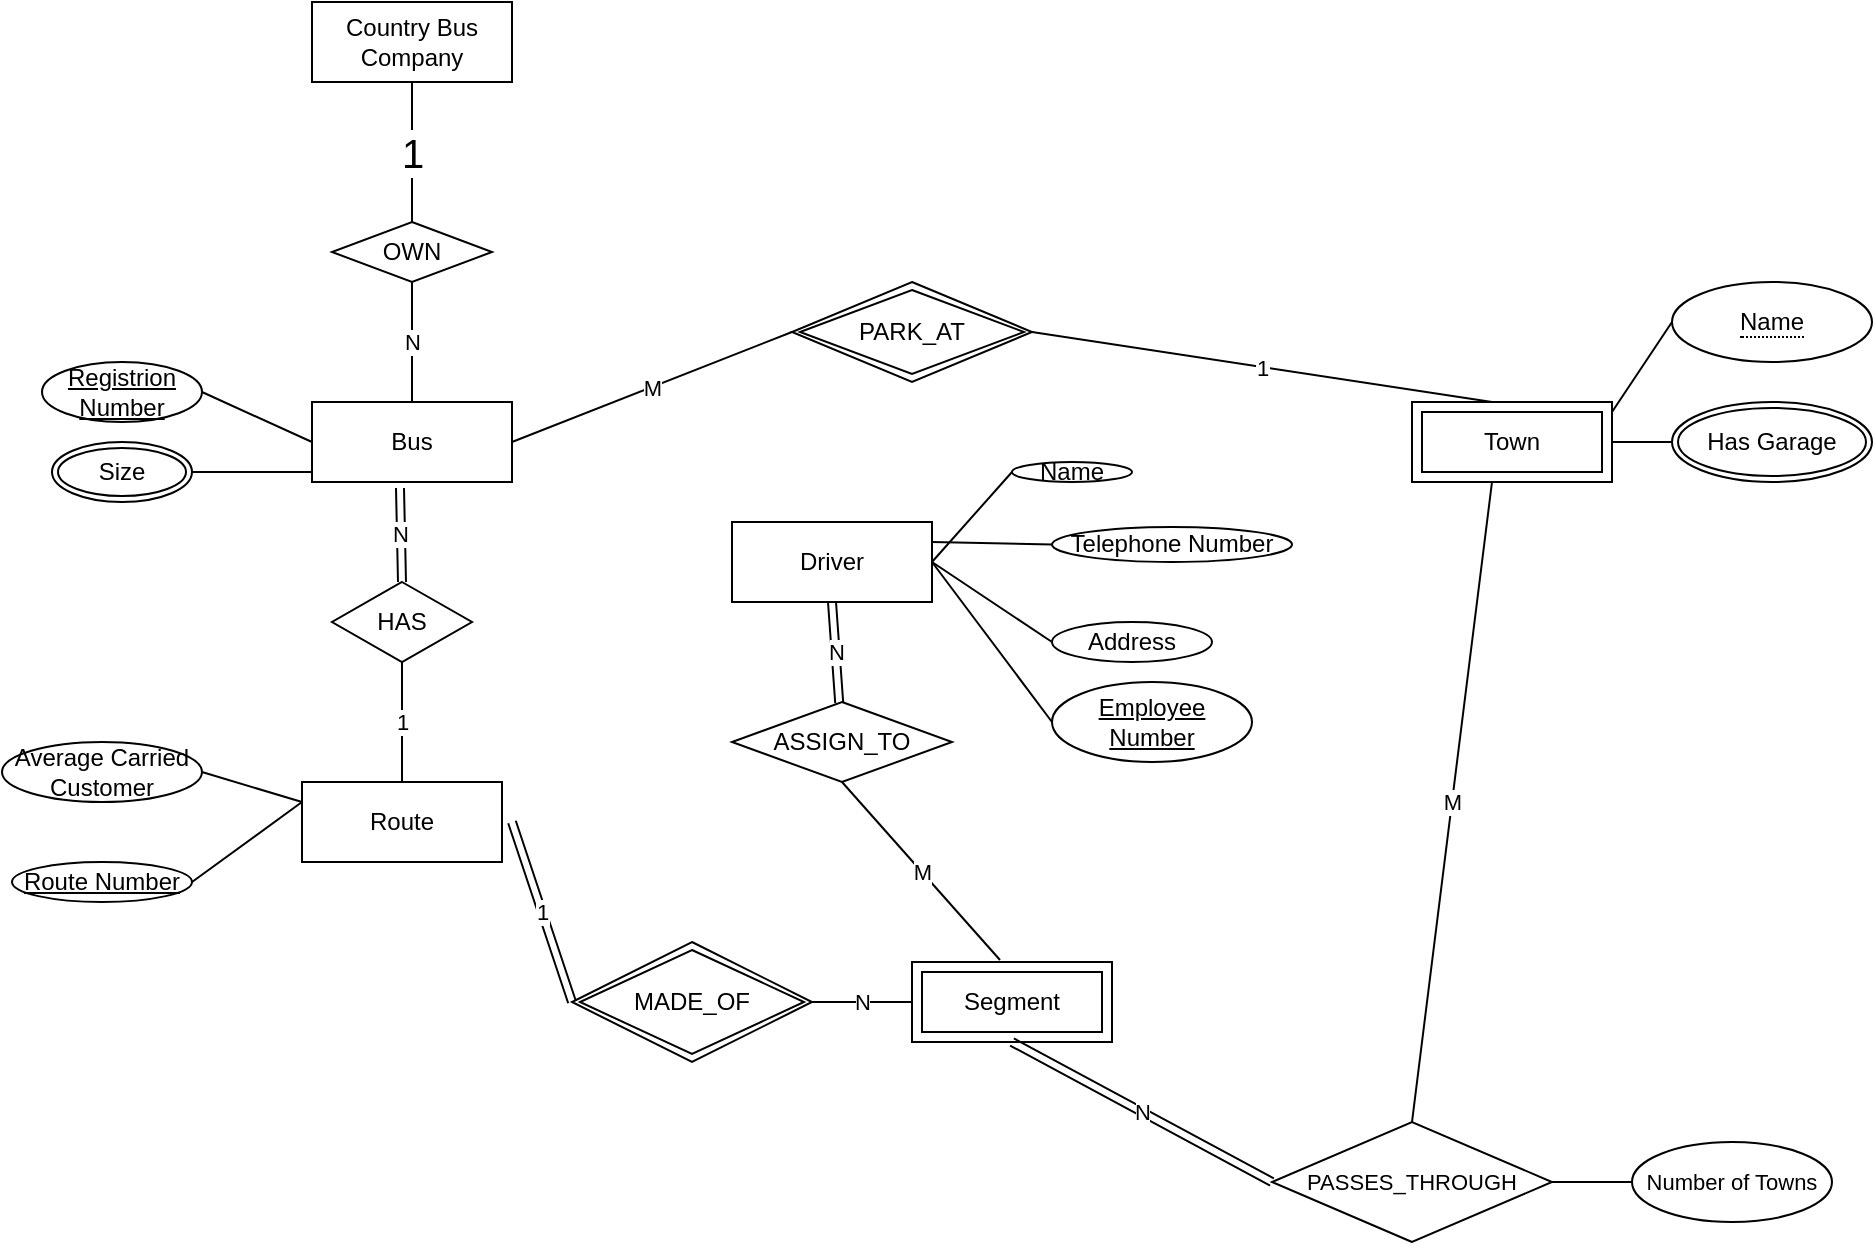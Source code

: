 <mxfile version="20.8.11" type="github">
  <diagram name="Page-1" id="byyhZGZG3JCeQmkgEBOb">
    <mxGraphModel dx="952" dy="1687" grid="1" gridSize="10" guides="1" tooltips="1" connect="1" arrows="1" fold="1" page="1" pageScale="1" pageWidth="850" pageHeight="1100" math="0" shadow="0">
      <root>
        <mxCell id="0" />
        <mxCell id="1" parent="0" />
        <mxCell id="nuvW03jMFRnIzfuUqOyy-1" value="Country Bus Company" style="whiteSpace=wrap;html=1;align=center;" parent="1" vertex="1">
          <mxGeometry x="380" y="-200" width="100" height="40" as="geometry" />
        </mxCell>
        <mxCell id="nuvW03jMFRnIzfuUqOyy-2" value="Bus" style="whiteSpace=wrap;html=1;align=center;" parent="1" vertex="1">
          <mxGeometry x="380" width="100" height="40" as="geometry" />
        </mxCell>
        <mxCell id="nuvW03jMFRnIzfuUqOyy-3" value="Driver" style="whiteSpace=wrap;html=1;align=center;" parent="1" vertex="1">
          <mxGeometry x="590" y="60" width="100" height="40" as="geometry" />
        </mxCell>
        <mxCell id="nuvW03jMFRnIzfuUqOyy-4" value="Route" style="whiteSpace=wrap;html=1;align=center;" parent="1" vertex="1">
          <mxGeometry x="375" y="190" width="100" height="40" as="geometry" />
        </mxCell>
        <mxCell id="nuvW03jMFRnIzfuUqOyy-7" value="Registrion Number" style="ellipse;whiteSpace=wrap;html=1;align=center;fontStyle=4;" parent="1" vertex="1">
          <mxGeometry x="245" y="-20" width="80" height="30" as="geometry" />
        </mxCell>
        <mxCell id="nuvW03jMFRnIzfuUqOyy-9" value="Route Number" style="ellipse;whiteSpace=wrap;html=1;align=center;fontStyle=4;" parent="1" vertex="1">
          <mxGeometry x="230" y="230" width="90" height="20" as="geometry" />
        </mxCell>
        <mxCell id="nuvW03jMFRnIzfuUqOyy-10" value="Average Carried Customer" style="ellipse;whiteSpace=wrap;html=1;align=center;" parent="1" vertex="1">
          <mxGeometry x="225" y="170" width="100" height="30" as="geometry" />
        </mxCell>
        <mxCell id="nuvW03jMFRnIzfuUqOyy-11" value="Employee Number" style="ellipse;whiteSpace=wrap;html=1;align=center;fontStyle=4;" parent="1" vertex="1">
          <mxGeometry x="750" y="140" width="100" height="40" as="geometry" />
        </mxCell>
        <mxCell id="nuvW03jMFRnIzfuUqOyy-12" value="Name" style="ellipse;whiteSpace=wrap;html=1;align=center;" parent="1" vertex="1">
          <mxGeometry x="730" y="30" width="60" height="10" as="geometry" />
        </mxCell>
        <mxCell id="nuvW03jMFRnIzfuUqOyy-13" value="Address" style="ellipse;whiteSpace=wrap;html=1;align=center;" parent="1" vertex="1">
          <mxGeometry x="750" y="110" width="80" height="20" as="geometry" />
        </mxCell>
        <mxCell id="nuvW03jMFRnIzfuUqOyy-14" value="Telephone Number" style="ellipse;whiteSpace=wrap;html=1;align=center;" parent="1" vertex="1">
          <mxGeometry x="750" y="62.5" width="120" height="17.5" as="geometry" />
        </mxCell>
        <mxCell id="nuvW03jMFRnIzfuUqOyy-20" value="OWN" style="shape=rhombus;perimeter=rhombusPerimeter;whiteSpace=wrap;html=1;align=center;" parent="1" vertex="1">
          <mxGeometry x="390" y="-90" width="80" height="30" as="geometry" />
        </mxCell>
        <mxCell id="nuvW03jMFRnIzfuUqOyy-21" value="Size" style="ellipse;shape=doubleEllipse;margin=3;whiteSpace=wrap;html=1;align=center;" parent="1" vertex="1">
          <mxGeometry x="250" y="20" width="70" height="30" as="geometry" />
        </mxCell>
        <mxCell id="nuvW03jMFRnIzfuUqOyy-22" value="HAS" style="shape=rhombus;perimeter=rhombusPerimeter;whiteSpace=wrap;html=1;align=center;" parent="1" vertex="1">
          <mxGeometry x="390" y="90" width="70" height="40" as="geometry" />
        </mxCell>
        <mxCell id="nuvW03jMFRnIzfuUqOyy-25" value="PARK_AT" style="shape=rhombus;double=1;perimeter=rhombusPerimeter;whiteSpace=wrap;html=1;align=center;" parent="1" vertex="1">
          <mxGeometry x="620" y="-60" width="120" height="50" as="geometry" />
        </mxCell>
        <mxCell id="nuvW03jMFRnIzfuUqOyy-33" value="1" style="endArrow=none;html=1;rounded=0;exitX=0.5;exitY=1;exitDx=0;exitDy=0;entryX=0.5;entryY=0;entryDx=0;entryDy=0;strokeWidth=1;fontSize=20;" parent="1" source="nuvW03jMFRnIzfuUqOyy-1" target="nuvW03jMFRnIzfuUqOyy-20" edge="1">
          <mxGeometry relative="1" as="geometry">
            <mxPoint x="530" y="100" as="sourcePoint" />
            <mxPoint x="690" y="100" as="targetPoint" />
          </mxGeometry>
        </mxCell>
        <mxCell id="nuvW03jMFRnIzfuUqOyy-35" value="1" style="endArrow=none;html=1;rounded=0;exitX=0.5;exitY=1;exitDx=0;exitDy=0;entryX=0.5;entryY=0;entryDx=0;entryDy=0;" parent="1" source="nuvW03jMFRnIzfuUqOyy-22" target="nuvW03jMFRnIzfuUqOyy-4" edge="1">
          <mxGeometry relative="1" as="geometry">
            <mxPoint x="530" y="100" as="sourcePoint" />
            <mxPoint x="690" y="100" as="targetPoint" />
          </mxGeometry>
        </mxCell>
        <mxCell id="nuvW03jMFRnIzfuUqOyy-39" value="M" style="endArrow=none;html=1;rounded=0;exitX=0.5;exitY=1;exitDx=0;exitDy=0;entryX=0.5;entryY=1;entryDx=0;entryDy=0;" parent="1" edge="1" target="nuvW03jMFRnIzfuUqOyy-66">
          <mxGeometry relative="1" as="geometry">
            <mxPoint x="970" y="40" as="sourcePoint" />
            <mxPoint x="855" y="300" as="targetPoint" />
          </mxGeometry>
        </mxCell>
        <mxCell id="nuvW03jMFRnIzfuUqOyy-40" value="M" style="endArrow=none;html=1;rounded=0;exitX=1;exitY=0.5;exitDx=0;exitDy=0;entryX=0;entryY=0.5;entryDx=0;entryDy=0;" parent="1" source="nuvW03jMFRnIzfuUqOyy-2" target="nuvW03jMFRnIzfuUqOyy-25" edge="1">
          <mxGeometry relative="1" as="geometry">
            <mxPoint x="530" y="100" as="sourcePoint" />
            <mxPoint x="690" y="100" as="targetPoint" />
          </mxGeometry>
        </mxCell>
        <mxCell id="nuvW03jMFRnIzfuUqOyy-41" value="N" style="endArrow=none;html=1;rounded=0;exitX=0.5;exitY=1;exitDx=0;exitDy=0;" parent="1" source="nuvW03jMFRnIzfuUqOyy-20" target="nuvW03jMFRnIzfuUqOyy-2" edge="1">
          <mxGeometry relative="1" as="geometry">
            <mxPoint x="530" y="100" as="sourcePoint" />
            <mxPoint x="690" y="100" as="targetPoint" />
          </mxGeometry>
        </mxCell>
        <mxCell id="nuvW03jMFRnIzfuUqOyy-46" value="" style="endArrow=none;html=1;rounded=0;exitX=1;exitY=0.5;exitDx=0;exitDy=0;entryX=0;entryY=0.5;entryDx=0;entryDy=0;" parent="1" source="nuvW03jMFRnIzfuUqOyy-7" target="nuvW03jMFRnIzfuUqOyy-2" edge="1">
          <mxGeometry relative="1" as="geometry">
            <mxPoint x="530" y="40" as="sourcePoint" />
            <mxPoint x="690" y="40" as="targetPoint" />
          </mxGeometry>
        </mxCell>
        <mxCell id="nuvW03jMFRnIzfuUqOyy-47" value="" style="line;strokeWidth=1;rotatable=0;dashed=0;labelPosition=right;align=left;verticalAlign=middle;spacingTop=0;spacingLeft=6;points=[];portConstraint=eastwest;" parent="1" vertex="1">
          <mxGeometry x="320" y="30" width="60" height="10" as="geometry" />
        </mxCell>
        <mxCell id="nuvW03jMFRnIzfuUqOyy-49" value="" style="endArrow=none;html=1;rounded=0;exitX=1;exitY=0.5;exitDx=0;exitDy=0;entryX=0;entryY=0.25;entryDx=0;entryDy=0;" parent="1" source="nuvW03jMFRnIzfuUqOyy-10" target="nuvW03jMFRnIzfuUqOyy-4" edge="1">
          <mxGeometry relative="1" as="geometry">
            <mxPoint x="530" y="40" as="sourcePoint" />
            <mxPoint x="690" y="40" as="targetPoint" />
          </mxGeometry>
        </mxCell>
        <mxCell id="nuvW03jMFRnIzfuUqOyy-50" value="" style="endArrow=none;html=1;rounded=0;exitX=1;exitY=0.5;exitDx=0;exitDy=0;entryX=0;entryY=0.25;entryDx=0;entryDy=0;" parent="1" source="nuvW03jMFRnIzfuUqOyy-9" target="nuvW03jMFRnIzfuUqOyy-4" edge="1">
          <mxGeometry relative="1" as="geometry">
            <mxPoint x="530" y="40" as="sourcePoint" />
            <mxPoint x="370" y="200" as="targetPoint" />
          </mxGeometry>
        </mxCell>
        <mxCell id="nuvW03jMFRnIzfuUqOyy-53" value="" style="endArrow=none;html=1;rounded=0;exitX=1;exitY=0.5;exitDx=0;exitDy=0;entryX=0;entryY=0.5;entryDx=0;entryDy=0;" parent="1" source="nuvW03jMFRnIzfuUqOyy-3" target="nuvW03jMFRnIzfuUqOyy-12" edge="1">
          <mxGeometry relative="1" as="geometry">
            <mxPoint x="530" y="40" as="sourcePoint" />
            <mxPoint x="690" y="40" as="targetPoint" />
          </mxGeometry>
        </mxCell>
        <mxCell id="nuvW03jMFRnIzfuUqOyy-55" value="" style="endArrow=none;html=1;rounded=0;exitX=1;exitY=0.25;exitDx=0;exitDy=0;entryX=0;entryY=0.5;entryDx=0;entryDy=0;" parent="1" source="nuvW03jMFRnIzfuUqOyy-3" target="nuvW03jMFRnIzfuUqOyy-14" edge="1">
          <mxGeometry relative="1" as="geometry">
            <mxPoint x="530" y="40" as="sourcePoint" />
            <mxPoint x="690" y="40" as="targetPoint" />
          </mxGeometry>
        </mxCell>
        <mxCell id="nuvW03jMFRnIzfuUqOyy-56" value="" style="endArrow=none;html=1;rounded=0;entryX=0;entryY=0.5;entryDx=0;entryDy=0;" parent="1" target="nuvW03jMFRnIzfuUqOyy-13" edge="1">
          <mxGeometry relative="1" as="geometry">
            <mxPoint x="690" y="80" as="sourcePoint" />
            <mxPoint x="690" y="40" as="targetPoint" />
          </mxGeometry>
        </mxCell>
        <mxCell id="nuvW03jMFRnIzfuUqOyy-57" value="" style="endArrow=none;html=1;rounded=0;exitX=1;exitY=0.5;exitDx=0;exitDy=0;entryX=0;entryY=0.5;entryDx=0;entryDy=0;" parent="1" source="nuvW03jMFRnIzfuUqOyy-3" target="nuvW03jMFRnIzfuUqOyy-11" edge="1">
          <mxGeometry relative="1" as="geometry">
            <mxPoint x="530" y="40" as="sourcePoint" />
            <mxPoint x="690" y="40" as="targetPoint" />
          </mxGeometry>
        </mxCell>
        <mxCell id="nuvW03jMFRnIzfuUqOyy-59" value="Number of Towns" style="ellipse;whiteSpace=wrap;html=1;align=center;fontSize=11;fontStyle=0;strokeColor=default;" parent="1" vertex="1">
          <mxGeometry x="1040" y="370" width="100" height="40" as="geometry" />
        </mxCell>
        <mxCell id="nuvW03jMFRnIzfuUqOyy-60" value="" style="endArrow=none;html=1;rounded=0;strokeWidth=1;fontSize=11;entryX=0;entryY=0.5;entryDx=0;entryDy=0;exitX=0;exitY=0.5;exitDx=0;exitDy=0;" parent="1" target="nuvW03jMFRnIzfuUqOyy-59" edge="1" source="nuvW03jMFRnIzfuUqOyy-66">
          <mxGeometry relative="1" as="geometry">
            <mxPoint x="930" y="330" as="sourcePoint" />
            <mxPoint x="810" y="230" as="targetPoint" />
            <Array as="points" />
          </mxGeometry>
        </mxCell>
        <mxCell id="nuvW03jMFRnIzfuUqOyy-62" value="1" style="endArrow=none;html=1;rounded=0;strokeWidth=1;fontSize=11;exitX=1;exitY=0.5;exitDx=0;exitDy=0;entryX=0.5;entryY=0;entryDx=0;entryDy=0;startArrow=none;" parent="1" source="nuvW03jMFRnIzfuUqOyy-25" edge="1">
          <mxGeometry relative="1" as="geometry">
            <mxPoint x="900" y="-30" as="sourcePoint" />
            <mxPoint x="970" as="targetPoint" />
          </mxGeometry>
        </mxCell>
        <mxCell id="nuvW03jMFRnIzfuUqOyy-66" value="PASSES_THROUGH" style="shape=rhombus;perimeter=rhombusPerimeter;whiteSpace=wrap;html=1;align=center;strokeColor=default;fontSize=11;direction=west;" parent="1" vertex="1">
          <mxGeometry x="860" y="360" width="140" height="60" as="geometry" />
        </mxCell>
        <mxCell id="nuvW03jMFRnIzfuUqOyy-68" value="" style="endArrow=none;html=1;rounded=0;strokeWidth=1;fontSize=11;exitX=1;exitY=0.5;exitDx=0;exitDy=0;entryX=0;entryY=0.5;entryDx=0;entryDy=0;" parent="1" edge="1">
          <mxGeometry relative="1" as="geometry">
            <mxPoint x="1020" y="20" as="sourcePoint" />
            <mxPoint x="1060" y="20" as="targetPoint" />
          </mxGeometry>
        </mxCell>
        <mxCell id="cLpePh612BCitwlY5NXo-4" value="MADE_OF" style="shape=rhombus;double=1;perimeter=rhombusPerimeter;whiteSpace=wrap;html=1;align=center;" vertex="1" parent="1">
          <mxGeometry x="510" y="270" width="120" height="60" as="geometry" />
        </mxCell>
        <mxCell id="cLpePh612BCitwlY5NXo-5" value="Segment" style="shape=ext;margin=3;double=1;whiteSpace=wrap;html=1;align=center;" vertex="1" parent="1">
          <mxGeometry x="680" y="280" width="100" height="40" as="geometry" />
        </mxCell>
        <mxCell id="cLpePh612BCitwlY5NXo-6" value="N" style="endArrow=none;html=1;rounded=0;exitX=1;exitY=0.5;exitDx=0;exitDy=0;entryX=0;entryY=0.5;entryDx=0;entryDy=0;" edge="1" parent="1" source="cLpePh612BCitwlY5NXo-4" target="cLpePh612BCitwlY5NXo-5">
          <mxGeometry relative="1" as="geometry">
            <mxPoint x="570" y="210" as="sourcePoint" />
            <mxPoint x="730" y="210" as="targetPoint" />
          </mxGeometry>
        </mxCell>
        <mxCell id="cLpePh612BCitwlY5NXo-9" value="N" style="shape=link;html=1;rounded=0;entryX=1;entryY=0.5;entryDx=0;entryDy=0;exitX=0.5;exitY=1;exitDx=0;exitDy=0;" edge="1" parent="1" source="cLpePh612BCitwlY5NXo-5" target="nuvW03jMFRnIzfuUqOyy-66">
          <mxGeometry relative="1" as="geometry">
            <mxPoint x="440" y="400" as="sourcePoint" />
            <mxPoint x="600" y="400" as="targetPoint" />
          </mxGeometry>
        </mxCell>
        <mxCell id="cLpePh612BCitwlY5NXo-11" value="ASSIGN_TO" style="shape=rhombus;perimeter=rhombusPerimeter;whiteSpace=wrap;html=1;align=center;" vertex="1" parent="1">
          <mxGeometry x="590" y="150" width="110" height="40" as="geometry" />
        </mxCell>
        <mxCell id="cLpePh612BCitwlY5NXo-13" value="M" style="endArrow=none;html=1;rounded=0;exitX=0.44;exitY=-0.025;exitDx=0;exitDy=0;exitPerimeter=0;entryX=0.5;entryY=1;entryDx=0;entryDy=0;" edge="1" parent="1" source="cLpePh612BCitwlY5NXo-5" target="cLpePh612BCitwlY5NXo-11">
          <mxGeometry relative="1" as="geometry">
            <mxPoint x="570" y="170" as="sourcePoint" />
            <mxPoint x="670" y="180" as="targetPoint" />
          </mxGeometry>
        </mxCell>
        <mxCell id="cLpePh612BCitwlY5NXo-14" value="N" style="shape=link;html=1;rounded=0;exitX=0.5;exitY=1;exitDx=0;exitDy=0;" edge="1" parent="1" source="nuvW03jMFRnIzfuUqOyy-3" target="cLpePh612BCitwlY5NXo-11">
          <mxGeometry relative="1" as="geometry">
            <mxPoint x="570" y="170" as="sourcePoint" />
            <mxPoint x="730" y="170" as="targetPoint" />
          </mxGeometry>
        </mxCell>
        <mxCell id="cLpePh612BCitwlY5NXo-16" value="1" style="shape=link;html=1;rounded=0;entryX=0;entryY=0.5;entryDx=0;entryDy=0;" edge="1" parent="1" target="cLpePh612BCitwlY5NXo-4">
          <mxGeometry relative="1" as="geometry">
            <mxPoint x="480" y="210" as="sourcePoint" />
            <mxPoint x="790" y="170" as="targetPoint" />
          </mxGeometry>
        </mxCell>
        <mxCell id="cLpePh612BCitwlY5NXo-19" value="Has Garage" style="ellipse;shape=doubleEllipse;margin=3;whiteSpace=wrap;html=1;align=center;" vertex="1" parent="1">
          <mxGeometry x="1060" width="100" height="40" as="geometry" />
        </mxCell>
        <mxCell id="cLpePh612BCitwlY5NXo-20" value="&lt;span style=&quot;border-bottom: 1px dotted&quot;&gt;Name&lt;/span&gt;" style="ellipse;whiteSpace=wrap;html=1;align=center;" vertex="1" parent="1">
          <mxGeometry x="1060" y="-60" width="100" height="40" as="geometry" />
        </mxCell>
        <mxCell id="cLpePh612BCitwlY5NXo-21" value="" style="endArrow=none;html=1;rounded=0;exitX=0;exitY=0.5;exitDx=0;exitDy=0;" edge="1" parent="1" source="cLpePh612BCitwlY5NXo-20">
          <mxGeometry relative="1" as="geometry">
            <mxPoint x="690" y="150" as="sourcePoint" />
            <mxPoint x="1020" y="20" as="targetPoint" />
          </mxGeometry>
        </mxCell>
        <mxCell id="cLpePh612BCitwlY5NXo-22" value="Town" style="shape=ext;margin=3;double=1;whiteSpace=wrap;html=1;align=center;" vertex="1" parent="1">
          <mxGeometry x="930" width="100" height="40" as="geometry" />
        </mxCell>
        <mxCell id="cLpePh612BCitwlY5NXo-23" value="N" style="shape=link;html=1;rounded=0;exitX=0.44;exitY=1.075;exitDx=0;exitDy=0;exitPerimeter=0;entryX=0.5;entryY=0;entryDx=0;entryDy=0;" edge="1" parent="1" source="nuvW03jMFRnIzfuUqOyy-2" target="nuvW03jMFRnIzfuUqOyy-22">
          <mxGeometry relative="1" as="geometry">
            <mxPoint x="610" y="100" as="sourcePoint" />
            <mxPoint x="770" y="100" as="targetPoint" />
          </mxGeometry>
        </mxCell>
      </root>
    </mxGraphModel>
  </diagram>
</mxfile>
